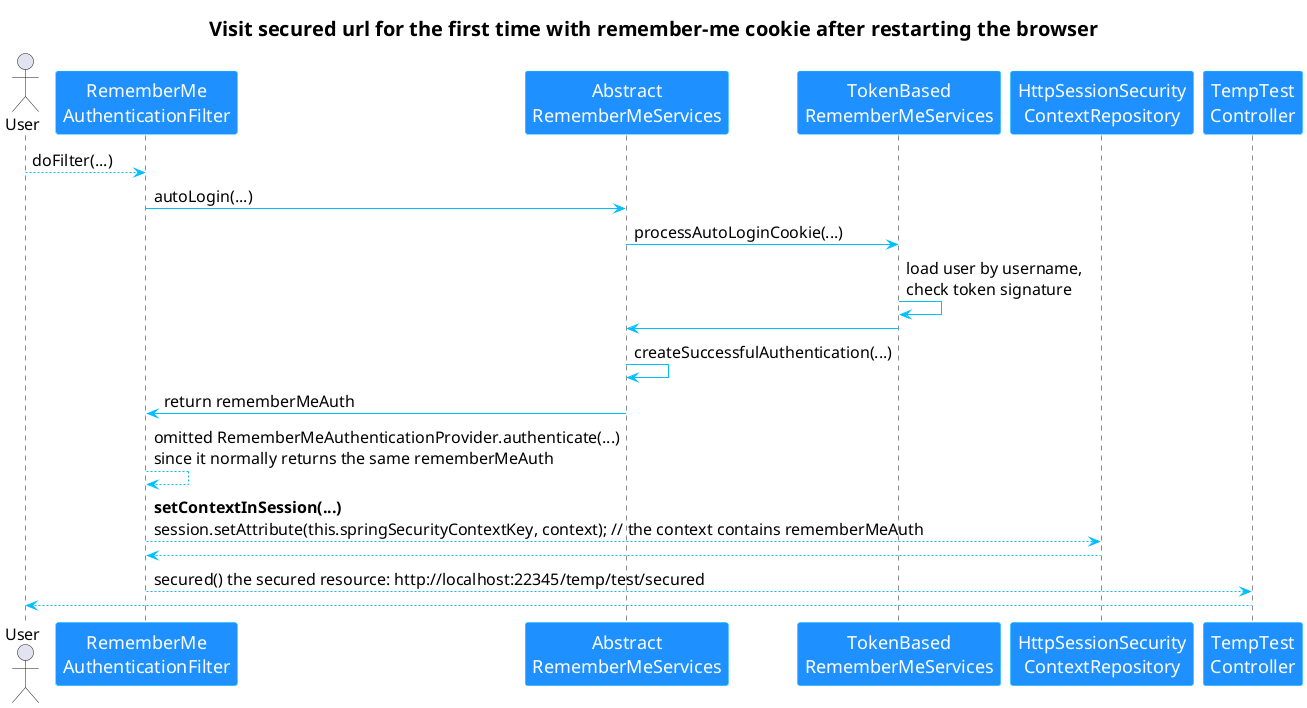 @startuml
' The following is the global default style (do not use Fira Code font, otherwise the Chinese will not be displayed)
skinparam DefaultFontName Microsoft YaHei
skinparam DefaultFontSize 16
skinparam ArrowColor DeepSkyBlue
' The following is the style of the actor (class)
skinparam TitleFontSize 20
skinparam ParticipantFontColor White
skinparam ParticipantBorderColor DeepSkyBlue
skinparam ParticipantBackgroundColor DodgerBlue
skinparam ParticipantFontSize 18
' Here is the flowchart code
title Visit secured url for the first time with remember-me cookie after restarting the browser
actor User
User --> "RememberMe\nAuthenticationFilter": doFilter(...)
"RememberMe\nAuthenticationFilter" -> "Abstract\nRememberMeServices": autoLogin(...)
"Abstract\nRememberMeServices" -> "TokenBased\nRememberMeServices": processAutoLoginCookie(...)
"TokenBased\nRememberMeServices" -> "TokenBased\nRememberMeServices": load user by username, \ncheck token signature
"Abstract\nRememberMeServices" <- "TokenBased\nRememberMeServices":
"Abstract\nRememberMeServices" -> "Abstract\nRememberMeServices": createSuccessfulAuthentication(...)
"RememberMe\nAuthenticationFilter" <- "Abstract\nRememberMeServices": return rememberMeAuth
"RememberMe\nAuthenticationFilter" --> "RememberMe\nAuthenticationFilter": omitted RememberMeAuthenticationProvider.authenticate(...)\nsince it normally returns the same rememberMeAuth
"RememberMe\nAuthenticationFilter" --> "HttpSessionSecurity\nContextRepository":**setContextInSession(...)** \nsession.setAttribute(this.springSecurityContextKey, context); // the context contains rememberMeAuth
"RememberMe\nAuthenticationFilter" <-- "HttpSessionSecurity\nContextRepository"
"RememberMe\nAuthenticationFilter" --> "TempTest\nController":secured() the secured resource: http://localhost:22345/temp/test/secured

User <-- "TempTest\nController"
@enduml
